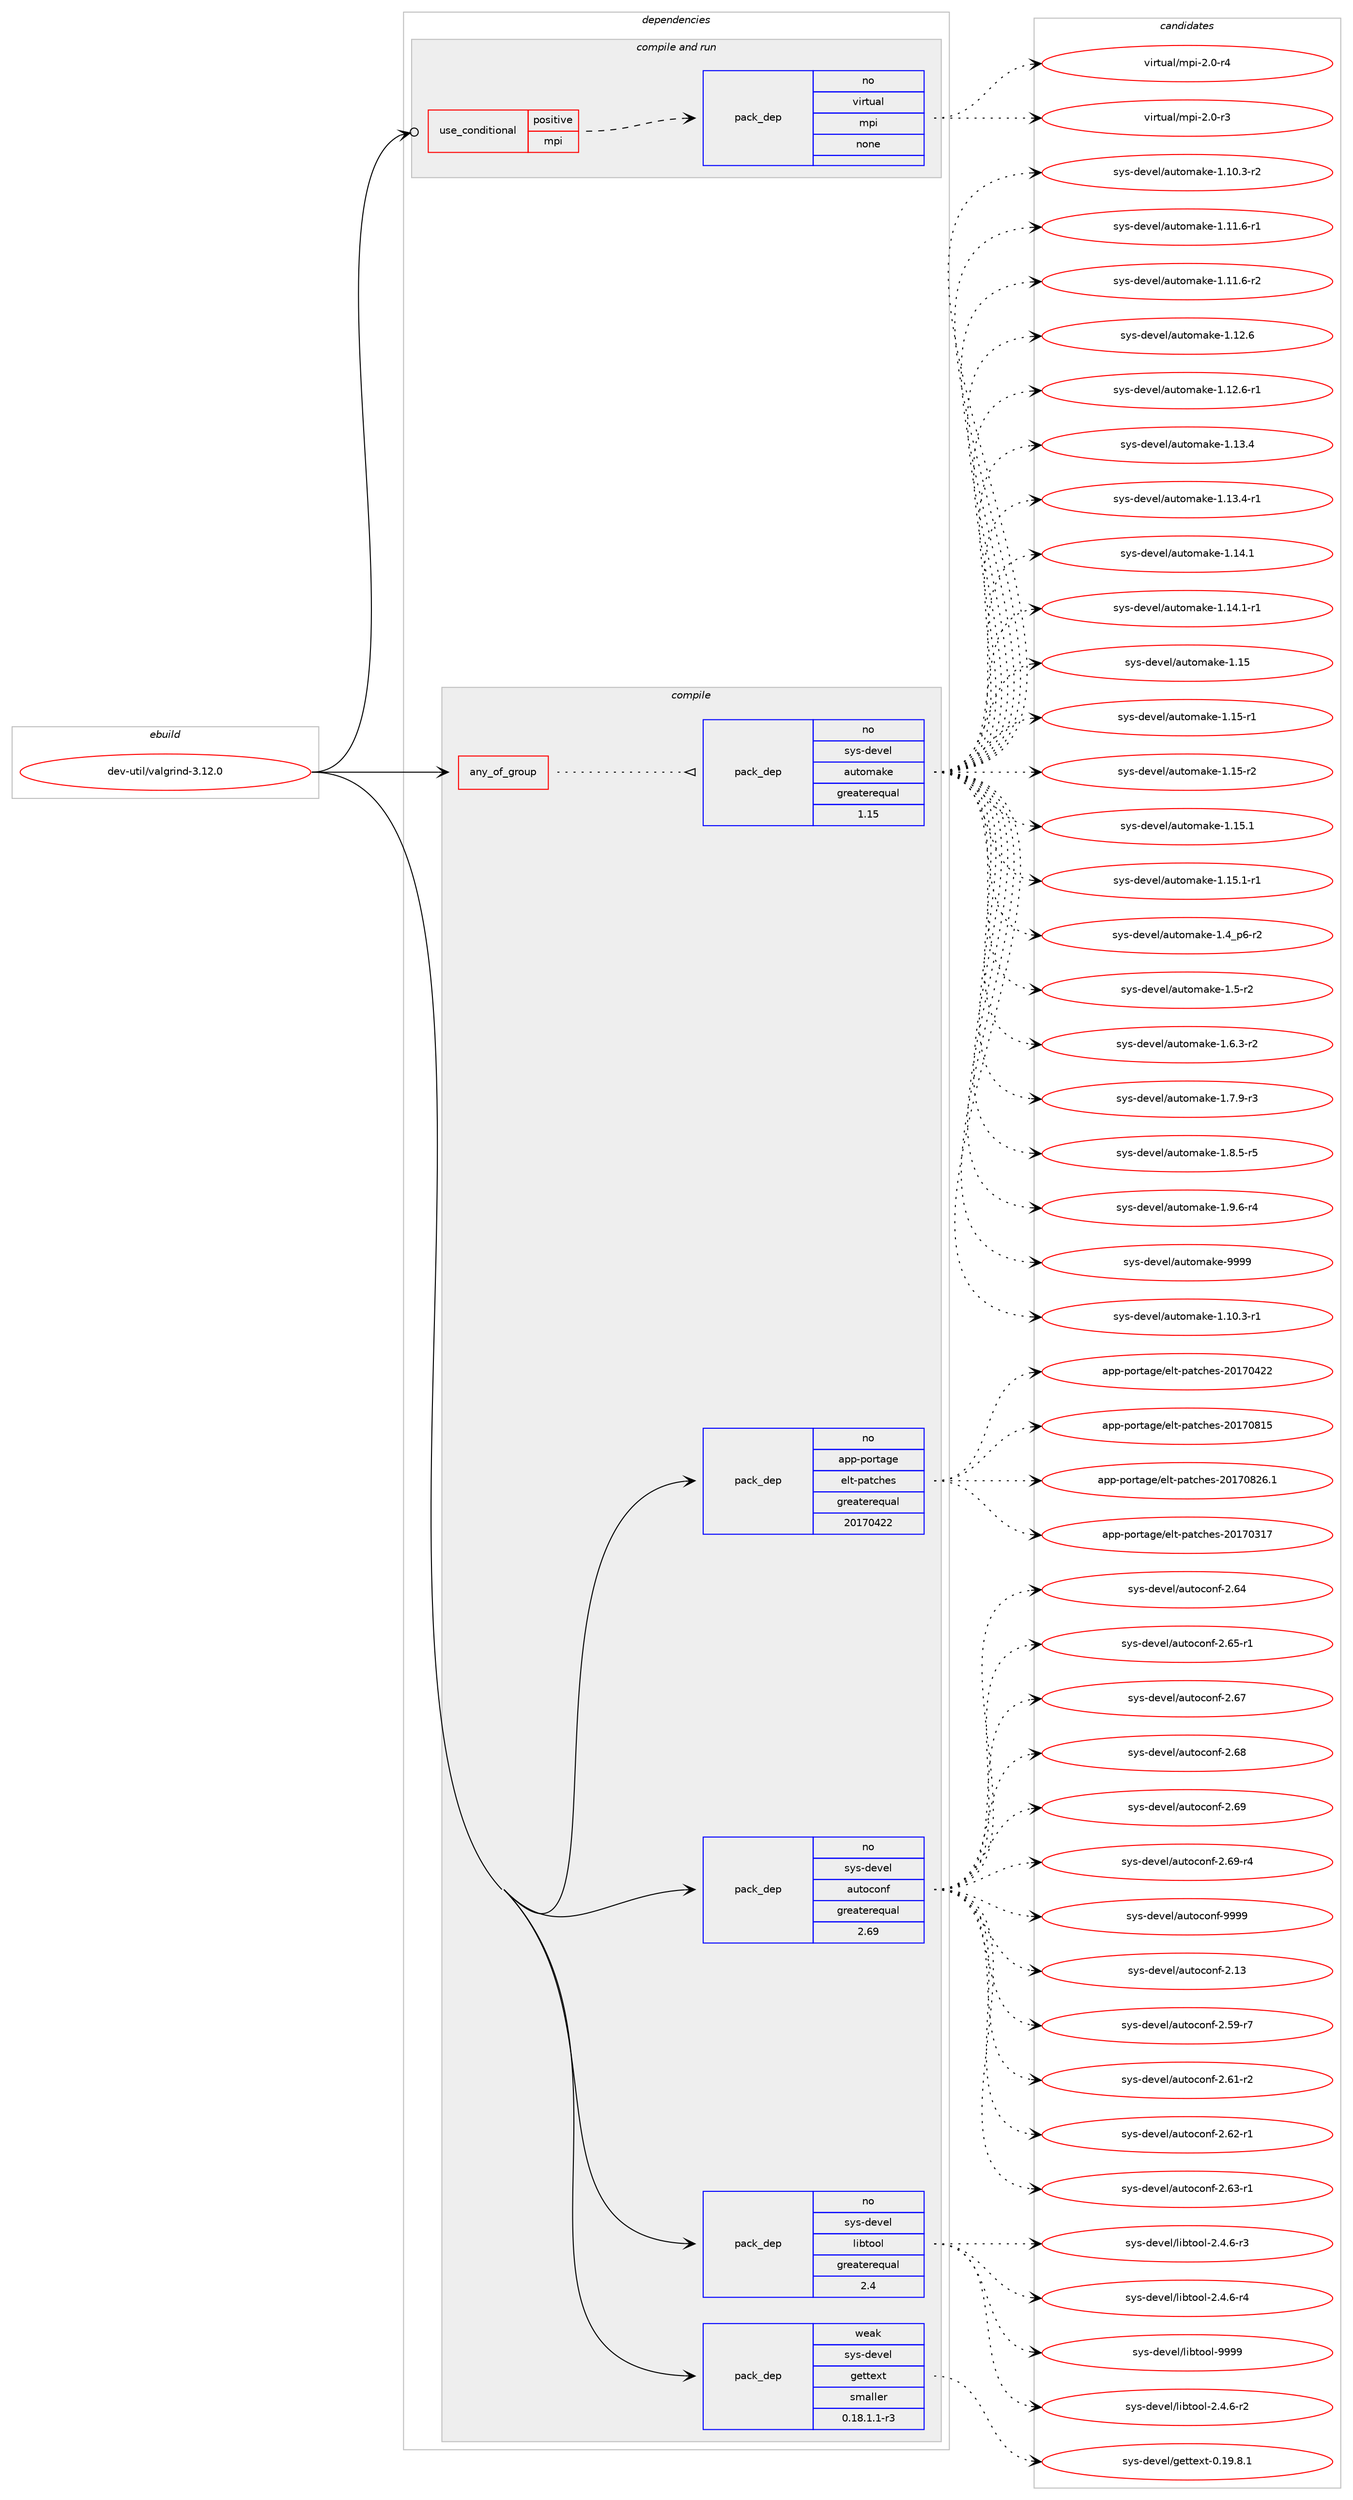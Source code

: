 digraph prolog {

# *************
# Graph options
# *************

newrank=true;
concentrate=true;
compound=true;
graph [rankdir=LR,fontname=Helvetica,fontsize=10,ranksep=1.5];#, ranksep=2.5, nodesep=0.2];
edge  [arrowhead=vee];
node  [fontname=Helvetica,fontsize=10];

# **********
# The ebuild
# **********

subgraph cluster_leftcol {
color=gray;
rank=same;
label=<<i>ebuild</i>>;
id [label="dev-util/valgrind-3.12.0", color=red, width=4, href="../dev-util/valgrind-3.12.0.svg"];
}

# ****************
# The dependencies
# ****************

subgraph cluster_midcol {
color=gray;
label=<<i>dependencies</i>>;
subgraph cluster_compile {
fillcolor="#eeeeee";
style=filled;
label=<<i>compile</i>>;
subgraph any4254 {
dependency289229 [label=<<TABLE BORDER="0" CELLBORDER="1" CELLSPACING="0" CELLPADDING="4"><TR><TD CELLPADDING="10">any_of_group</TD></TR></TABLE>>, shape=none, color=red];subgraph pack206036 {
dependency289230 [label=<<TABLE BORDER="0" CELLBORDER="1" CELLSPACING="0" CELLPADDING="4" WIDTH="220"><TR><TD ROWSPAN="6" CELLPADDING="30">pack_dep</TD></TR><TR><TD WIDTH="110">no</TD></TR><TR><TD>sys-devel</TD></TR><TR><TD>automake</TD></TR><TR><TD>greaterequal</TD></TR><TR><TD>1.15</TD></TR></TABLE>>, shape=none, color=blue];
}
dependency289229:e -> dependency289230:w [weight=20,style="dotted",arrowhead="oinv"];
}
id:e -> dependency289229:w [weight=20,style="solid",arrowhead="vee"];
subgraph pack206037 {
dependency289231 [label=<<TABLE BORDER="0" CELLBORDER="1" CELLSPACING="0" CELLPADDING="4" WIDTH="220"><TR><TD ROWSPAN="6" CELLPADDING="30">pack_dep</TD></TR><TR><TD WIDTH="110">no</TD></TR><TR><TD>app-portage</TD></TR><TR><TD>elt-patches</TD></TR><TR><TD>greaterequal</TD></TR><TR><TD>20170422</TD></TR></TABLE>>, shape=none, color=blue];
}
id:e -> dependency289231:w [weight=20,style="solid",arrowhead="vee"];
subgraph pack206038 {
dependency289232 [label=<<TABLE BORDER="0" CELLBORDER="1" CELLSPACING="0" CELLPADDING="4" WIDTH="220"><TR><TD ROWSPAN="6" CELLPADDING="30">pack_dep</TD></TR><TR><TD WIDTH="110">no</TD></TR><TR><TD>sys-devel</TD></TR><TR><TD>autoconf</TD></TR><TR><TD>greaterequal</TD></TR><TR><TD>2.69</TD></TR></TABLE>>, shape=none, color=blue];
}
id:e -> dependency289232:w [weight=20,style="solid",arrowhead="vee"];
subgraph pack206039 {
dependency289233 [label=<<TABLE BORDER="0" CELLBORDER="1" CELLSPACING="0" CELLPADDING="4" WIDTH="220"><TR><TD ROWSPAN="6" CELLPADDING="30">pack_dep</TD></TR><TR><TD WIDTH="110">no</TD></TR><TR><TD>sys-devel</TD></TR><TR><TD>libtool</TD></TR><TR><TD>greaterequal</TD></TR><TR><TD>2.4</TD></TR></TABLE>>, shape=none, color=blue];
}
id:e -> dependency289233:w [weight=20,style="solid",arrowhead="vee"];
subgraph pack206040 {
dependency289234 [label=<<TABLE BORDER="0" CELLBORDER="1" CELLSPACING="0" CELLPADDING="4" WIDTH="220"><TR><TD ROWSPAN="6" CELLPADDING="30">pack_dep</TD></TR><TR><TD WIDTH="110">weak</TD></TR><TR><TD>sys-devel</TD></TR><TR><TD>gettext</TD></TR><TR><TD>smaller</TD></TR><TR><TD>0.18.1.1-r3</TD></TR></TABLE>>, shape=none, color=blue];
}
id:e -> dependency289234:w [weight=20,style="solid",arrowhead="vee"];
}
subgraph cluster_compileandrun {
fillcolor="#eeeeee";
style=filled;
label=<<i>compile and run</i>>;
subgraph cond78887 {
dependency289235 [label=<<TABLE BORDER="0" CELLBORDER="1" CELLSPACING="0" CELLPADDING="4"><TR><TD ROWSPAN="3" CELLPADDING="10">use_conditional</TD></TR><TR><TD>positive</TD></TR><TR><TD>mpi</TD></TR></TABLE>>, shape=none, color=red];
subgraph pack206041 {
dependency289236 [label=<<TABLE BORDER="0" CELLBORDER="1" CELLSPACING="0" CELLPADDING="4" WIDTH="220"><TR><TD ROWSPAN="6" CELLPADDING="30">pack_dep</TD></TR><TR><TD WIDTH="110">no</TD></TR><TR><TD>virtual</TD></TR><TR><TD>mpi</TD></TR><TR><TD>none</TD></TR><TR><TD></TD></TR></TABLE>>, shape=none, color=blue];
}
dependency289235:e -> dependency289236:w [weight=20,style="dashed",arrowhead="vee"];
}
id:e -> dependency289235:w [weight=20,style="solid",arrowhead="odotvee"];
}
subgraph cluster_run {
fillcolor="#eeeeee";
style=filled;
label=<<i>run</i>>;
}
}

# **************
# The candidates
# **************

subgraph cluster_choices {
rank=same;
color=gray;
label=<<i>candidates</i>>;

subgraph choice206036 {
color=black;
nodesep=1;
choice11512111545100101118101108479711711611110997107101454946494846514511449 [label="sys-devel/automake-1.10.3-r1", color=red, width=4,href="../sys-devel/automake-1.10.3-r1.svg"];
choice11512111545100101118101108479711711611110997107101454946494846514511450 [label="sys-devel/automake-1.10.3-r2", color=red, width=4,href="../sys-devel/automake-1.10.3-r2.svg"];
choice11512111545100101118101108479711711611110997107101454946494946544511449 [label="sys-devel/automake-1.11.6-r1", color=red, width=4,href="../sys-devel/automake-1.11.6-r1.svg"];
choice11512111545100101118101108479711711611110997107101454946494946544511450 [label="sys-devel/automake-1.11.6-r2", color=red, width=4,href="../sys-devel/automake-1.11.6-r2.svg"];
choice1151211154510010111810110847971171161111099710710145494649504654 [label="sys-devel/automake-1.12.6", color=red, width=4,href="../sys-devel/automake-1.12.6.svg"];
choice11512111545100101118101108479711711611110997107101454946495046544511449 [label="sys-devel/automake-1.12.6-r1", color=red, width=4,href="../sys-devel/automake-1.12.6-r1.svg"];
choice1151211154510010111810110847971171161111099710710145494649514652 [label="sys-devel/automake-1.13.4", color=red, width=4,href="../sys-devel/automake-1.13.4.svg"];
choice11512111545100101118101108479711711611110997107101454946495146524511449 [label="sys-devel/automake-1.13.4-r1", color=red, width=4,href="../sys-devel/automake-1.13.4-r1.svg"];
choice1151211154510010111810110847971171161111099710710145494649524649 [label="sys-devel/automake-1.14.1", color=red, width=4,href="../sys-devel/automake-1.14.1.svg"];
choice11512111545100101118101108479711711611110997107101454946495246494511449 [label="sys-devel/automake-1.14.1-r1", color=red, width=4,href="../sys-devel/automake-1.14.1-r1.svg"];
choice115121115451001011181011084797117116111109971071014549464953 [label="sys-devel/automake-1.15", color=red, width=4,href="../sys-devel/automake-1.15.svg"];
choice1151211154510010111810110847971171161111099710710145494649534511449 [label="sys-devel/automake-1.15-r1", color=red, width=4,href="../sys-devel/automake-1.15-r1.svg"];
choice1151211154510010111810110847971171161111099710710145494649534511450 [label="sys-devel/automake-1.15-r2", color=red, width=4,href="../sys-devel/automake-1.15-r2.svg"];
choice1151211154510010111810110847971171161111099710710145494649534649 [label="sys-devel/automake-1.15.1", color=red, width=4,href="../sys-devel/automake-1.15.1.svg"];
choice11512111545100101118101108479711711611110997107101454946495346494511449 [label="sys-devel/automake-1.15.1-r1", color=red, width=4,href="../sys-devel/automake-1.15.1-r1.svg"];
choice115121115451001011181011084797117116111109971071014549465295112544511450 [label="sys-devel/automake-1.4_p6-r2", color=red, width=4,href="../sys-devel/automake-1.4_p6-r2.svg"];
choice11512111545100101118101108479711711611110997107101454946534511450 [label="sys-devel/automake-1.5-r2", color=red, width=4,href="../sys-devel/automake-1.5-r2.svg"];
choice115121115451001011181011084797117116111109971071014549465446514511450 [label="sys-devel/automake-1.6.3-r2", color=red, width=4,href="../sys-devel/automake-1.6.3-r2.svg"];
choice115121115451001011181011084797117116111109971071014549465546574511451 [label="sys-devel/automake-1.7.9-r3", color=red, width=4,href="../sys-devel/automake-1.7.9-r3.svg"];
choice115121115451001011181011084797117116111109971071014549465646534511453 [label="sys-devel/automake-1.8.5-r5", color=red, width=4,href="../sys-devel/automake-1.8.5-r5.svg"];
choice115121115451001011181011084797117116111109971071014549465746544511452 [label="sys-devel/automake-1.9.6-r4", color=red, width=4,href="../sys-devel/automake-1.9.6-r4.svg"];
choice115121115451001011181011084797117116111109971071014557575757 [label="sys-devel/automake-9999", color=red, width=4,href="../sys-devel/automake-9999.svg"];
dependency289230:e -> choice11512111545100101118101108479711711611110997107101454946494846514511449:w [style=dotted,weight="100"];
dependency289230:e -> choice11512111545100101118101108479711711611110997107101454946494846514511450:w [style=dotted,weight="100"];
dependency289230:e -> choice11512111545100101118101108479711711611110997107101454946494946544511449:w [style=dotted,weight="100"];
dependency289230:e -> choice11512111545100101118101108479711711611110997107101454946494946544511450:w [style=dotted,weight="100"];
dependency289230:e -> choice1151211154510010111810110847971171161111099710710145494649504654:w [style=dotted,weight="100"];
dependency289230:e -> choice11512111545100101118101108479711711611110997107101454946495046544511449:w [style=dotted,weight="100"];
dependency289230:e -> choice1151211154510010111810110847971171161111099710710145494649514652:w [style=dotted,weight="100"];
dependency289230:e -> choice11512111545100101118101108479711711611110997107101454946495146524511449:w [style=dotted,weight="100"];
dependency289230:e -> choice1151211154510010111810110847971171161111099710710145494649524649:w [style=dotted,weight="100"];
dependency289230:e -> choice11512111545100101118101108479711711611110997107101454946495246494511449:w [style=dotted,weight="100"];
dependency289230:e -> choice115121115451001011181011084797117116111109971071014549464953:w [style=dotted,weight="100"];
dependency289230:e -> choice1151211154510010111810110847971171161111099710710145494649534511449:w [style=dotted,weight="100"];
dependency289230:e -> choice1151211154510010111810110847971171161111099710710145494649534511450:w [style=dotted,weight="100"];
dependency289230:e -> choice1151211154510010111810110847971171161111099710710145494649534649:w [style=dotted,weight="100"];
dependency289230:e -> choice11512111545100101118101108479711711611110997107101454946495346494511449:w [style=dotted,weight="100"];
dependency289230:e -> choice115121115451001011181011084797117116111109971071014549465295112544511450:w [style=dotted,weight="100"];
dependency289230:e -> choice11512111545100101118101108479711711611110997107101454946534511450:w [style=dotted,weight="100"];
dependency289230:e -> choice115121115451001011181011084797117116111109971071014549465446514511450:w [style=dotted,weight="100"];
dependency289230:e -> choice115121115451001011181011084797117116111109971071014549465546574511451:w [style=dotted,weight="100"];
dependency289230:e -> choice115121115451001011181011084797117116111109971071014549465646534511453:w [style=dotted,weight="100"];
dependency289230:e -> choice115121115451001011181011084797117116111109971071014549465746544511452:w [style=dotted,weight="100"];
dependency289230:e -> choice115121115451001011181011084797117116111109971071014557575757:w [style=dotted,weight="100"];
}
subgraph choice206037 {
color=black;
nodesep=1;
choice97112112451121111141169710310147101108116451129711699104101115455048495548514955 [label="app-portage/elt-patches-20170317", color=red, width=4,href="../app-portage/elt-patches-20170317.svg"];
choice97112112451121111141169710310147101108116451129711699104101115455048495548525050 [label="app-portage/elt-patches-20170422", color=red, width=4,href="../app-portage/elt-patches-20170422.svg"];
choice97112112451121111141169710310147101108116451129711699104101115455048495548564953 [label="app-portage/elt-patches-20170815", color=red, width=4,href="../app-portage/elt-patches-20170815.svg"];
choice971121124511211111411697103101471011081164511297116991041011154550484955485650544649 [label="app-portage/elt-patches-20170826.1", color=red, width=4,href="../app-portage/elt-patches-20170826.1.svg"];
dependency289231:e -> choice97112112451121111141169710310147101108116451129711699104101115455048495548514955:w [style=dotted,weight="100"];
dependency289231:e -> choice97112112451121111141169710310147101108116451129711699104101115455048495548525050:w [style=dotted,weight="100"];
dependency289231:e -> choice97112112451121111141169710310147101108116451129711699104101115455048495548564953:w [style=dotted,weight="100"];
dependency289231:e -> choice971121124511211111411697103101471011081164511297116991041011154550484955485650544649:w [style=dotted,weight="100"];
}
subgraph choice206038 {
color=black;
nodesep=1;
choice115121115451001011181011084797117116111991111101024550464951 [label="sys-devel/autoconf-2.13", color=red, width=4,href="../sys-devel/autoconf-2.13.svg"];
choice1151211154510010111810110847971171161119911111010245504653574511455 [label="sys-devel/autoconf-2.59-r7", color=red, width=4,href="../sys-devel/autoconf-2.59-r7.svg"];
choice1151211154510010111810110847971171161119911111010245504654494511450 [label="sys-devel/autoconf-2.61-r2", color=red, width=4,href="../sys-devel/autoconf-2.61-r2.svg"];
choice1151211154510010111810110847971171161119911111010245504654504511449 [label="sys-devel/autoconf-2.62-r1", color=red, width=4,href="../sys-devel/autoconf-2.62-r1.svg"];
choice1151211154510010111810110847971171161119911111010245504654514511449 [label="sys-devel/autoconf-2.63-r1", color=red, width=4,href="../sys-devel/autoconf-2.63-r1.svg"];
choice115121115451001011181011084797117116111991111101024550465452 [label="sys-devel/autoconf-2.64", color=red, width=4,href="../sys-devel/autoconf-2.64.svg"];
choice1151211154510010111810110847971171161119911111010245504654534511449 [label="sys-devel/autoconf-2.65-r1", color=red, width=4,href="../sys-devel/autoconf-2.65-r1.svg"];
choice115121115451001011181011084797117116111991111101024550465455 [label="sys-devel/autoconf-2.67", color=red, width=4,href="../sys-devel/autoconf-2.67.svg"];
choice115121115451001011181011084797117116111991111101024550465456 [label="sys-devel/autoconf-2.68", color=red, width=4,href="../sys-devel/autoconf-2.68.svg"];
choice115121115451001011181011084797117116111991111101024550465457 [label="sys-devel/autoconf-2.69", color=red, width=4,href="../sys-devel/autoconf-2.69.svg"];
choice1151211154510010111810110847971171161119911111010245504654574511452 [label="sys-devel/autoconf-2.69-r4", color=red, width=4,href="../sys-devel/autoconf-2.69-r4.svg"];
choice115121115451001011181011084797117116111991111101024557575757 [label="sys-devel/autoconf-9999", color=red, width=4,href="../sys-devel/autoconf-9999.svg"];
dependency289232:e -> choice115121115451001011181011084797117116111991111101024550464951:w [style=dotted,weight="100"];
dependency289232:e -> choice1151211154510010111810110847971171161119911111010245504653574511455:w [style=dotted,weight="100"];
dependency289232:e -> choice1151211154510010111810110847971171161119911111010245504654494511450:w [style=dotted,weight="100"];
dependency289232:e -> choice1151211154510010111810110847971171161119911111010245504654504511449:w [style=dotted,weight="100"];
dependency289232:e -> choice1151211154510010111810110847971171161119911111010245504654514511449:w [style=dotted,weight="100"];
dependency289232:e -> choice115121115451001011181011084797117116111991111101024550465452:w [style=dotted,weight="100"];
dependency289232:e -> choice1151211154510010111810110847971171161119911111010245504654534511449:w [style=dotted,weight="100"];
dependency289232:e -> choice115121115451001011181011084797117116111991111101024550465455:w [style=dotted,weight="100"];
dependency289232:e -> choice115121115451001011181011084797117116111991111101024550465456:w [style=dotted,weight="100"];
dependency289232:e -> choice115121115451001011181011084797117116111991111101024550465457:w [style=dotted,weight="100"];
dependency289232:e -> choice1151211154510010111810110847971171161119911111010245504654574511452:w [style=dotted,weight="100"];
dependency289232:e -> choice115121115451001011181011084797117116111991111101024557575757:w [style=dotted,weight="100"];
}
subgraph choice206039 {
color=black;
nodesep=1;
choice1151211154510010111810110847108105981161111111084550465246544511450 [label="sys-devel/libtool-2.4.6-r2", color=red, width=4,href="../sys-devel/libtool-2.4.6-r2.svg"];
choice1151211154510010111810110847108105981161111111084550465246544511451 [label="sys-devel/libtool-2.4.6-r3", color=red, width=4,href="../sys-devel/libtool-2.4.6-r3.svg"];
choice1151211154510010111810110847108105981161111111084550465246544511452 [label="sys-devel/libtool-2.4.6-r4", color=red, width=4,href="../sys-devel/libtool-2.4.6-r4.svg"];
choice1151211154510010111810110847108105981161111111084557575757 [label="sys-devel/libtool-9999", color=red, width=4,href="../sys-devel/libtool-9999.svg"];
dependency289233:e -> choice1151211154510010111810110847108105981161111111084550465246544511450:w [style=dotted,weight="100"];
dependency289233:e -> choice1151211154510010111810110847108105981161111111084550465246544511451:w [style=dotted,weight="100"];
dependency289233:e -> choice1151211154510010111810110847108105981161111111084550465246544511452:w [style=dotted,weight="100"];
dependency289233:e -> choice1151211154510010111810110847108105981161111111084557575757:w [style=dotted,weight="100"];
}
subgraph choice206040 {
color=black;
nodesep=1;
choice1151211154510010111810110847103101116116101120116454846495746564649 [label="sys-devel/gettext-0.19.8.1", color=red, width=4,href="../sys-devel/gettext-0.19.8.1.svg"];
dependency289234:e -> choice1151211154510010111810110847103101116116101120116454846495746564649:w [style=dotted,weight="100"];
}
subgraph choice206041 {
color=black;
nodesep=1;
choice1181051141161179710847109112105455046484511451 [label="virtual/mpi-2.0-r3", color=red, width=4,href="../virtual/mpi-2.0-r3.svg"];
choice1181051141161179710847109112105455046484511452 [label="virtual/mpi-2.0-r4", color=red, width=4,href="../virtual/mpi-2.0-r4.svg"];
dependency289236:e -> choice1181051141161179710847109112105455046484511451:w [style=dotted,weight="100"];
dependency289236:e -> choice1181051141161179710847109112105455046484511452:w [style=dotted,weight="100"];
}
}

}
